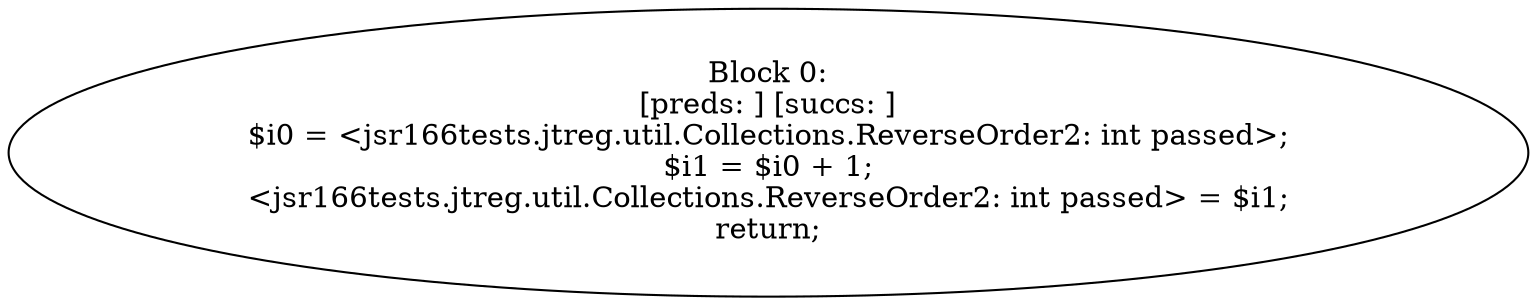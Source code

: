 digraph "unitGraph" {
    "Block 0:
[preds: ] [succs: ]
$i0 = <jsr166tests.jtreg.util.Collections.ReverseOrder2: int passed>;
$i1 = $i0 + 1;
<jsr166tests.jtreg.util.Collections.ReverseOrder2: int passed> = $i1;
return;
"
}

